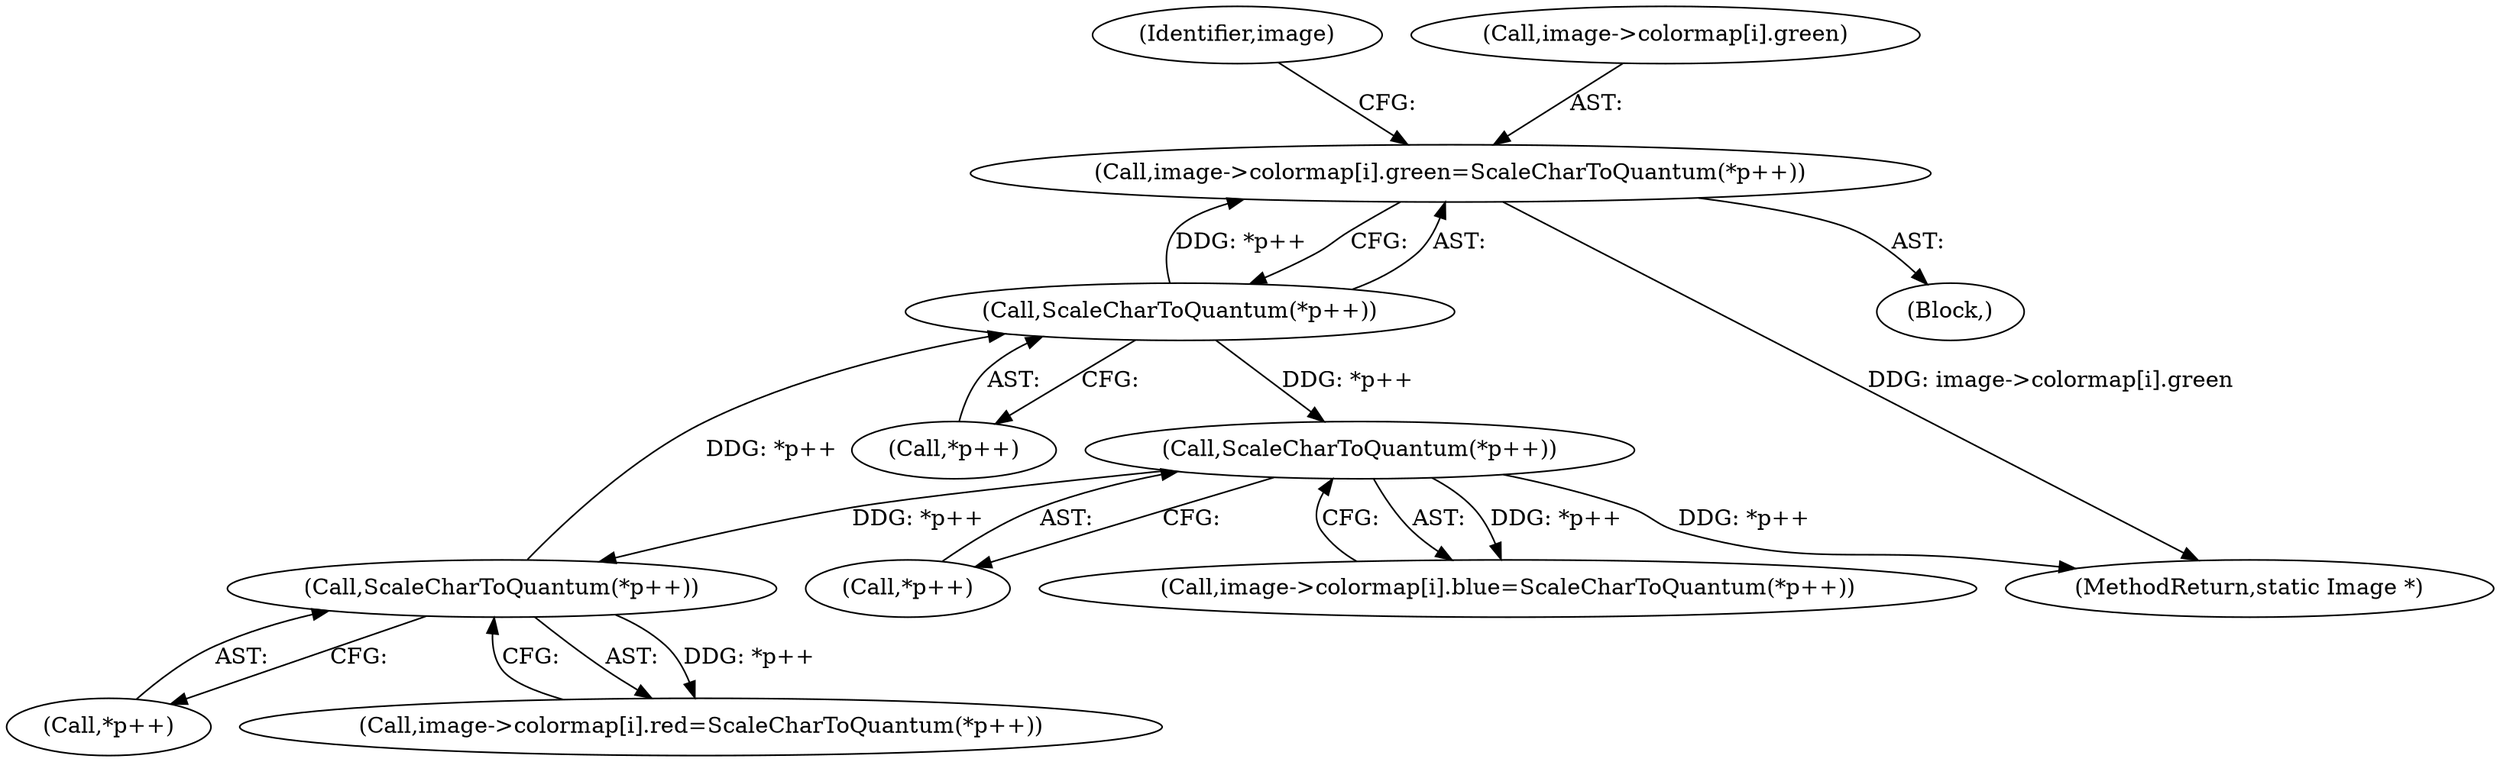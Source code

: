 digraph "0_ImageMagick_f6e9d0d9955e85bdd7540b251cd50d598dacc5e6_32@array" {
"1000352" [label="(Call,image->colormap[i].green=ScaleCharToQuantum(*p++))"];
"1000360" [label="(Call,ScaleCharToQuantum(*p++))"];
"1000348" [label="(Call,ScaleCharToQuantum(*p++))"];
"1000372" [label="(Call,ScaleCharToQuantum(*p++))"];
"1000361" [label="(Call,*p++)"];
"1000372" [label="(Call,ScaleCharToQuantum(*p++))"];
"1000665" [label="(MethodReturn,static Image *)"];
"1000364" [label="(Call,image->colormap[i].blue=ScaleCharToQuantum(*p++))"];
"1000349" [label="(Call,*p++)"];
"1000368" [label="(Identifier,image)"];
"1000339" [label="(Block,)"];
"1000352" [label="(Call,image->colormap[i].green=ScaleCharToQuantum(*p++))"];
"1000373" [label="(Call,*p++)"];
"1000353" [label="(Call,image->colormap[i].green)"];
"1000348" [label="(Call,ScaleCharToQuantum(*p++))"];
"1000340" [label="(Call,image->colormap[i].red=ScaleCharToQuantum(*p++))"];
"1000360" [label="(Call,ScaleCharToQuantum(*p++))"];
"1000352" -> "1000339"  [label="AST: "];
"1000352" -> "1000360"  [label="CFG: "];
"1000353" -> "1000352"  [label="AST: "];
"1000360" -> "1000352"  [label="AST: "];
"1000368" -> "1000352"  [label="CFG: "];
"1000352" -> "1000665"  [label="DDG: image->colormap[i].green"];
"1000360" -> "1000352"  [label="DDG: *p++"];
"1000360" -> "1000361"  [label="CFG: "];
"1000361" -> "1000360"  [label="AST: "];
"1000348" -> "1000360"  [label="DDG: *p++"];
"1000360" -> "1000372"  [label="DDG: *p++"];
"1000348" -> "1000340"  [label="AST: "];
"1000348" -> "1000349"  [label="CFG: "];
"1000349" -> "1000348"  [label="AST: "];
"1000340" -> "1000348"  [label="CFG: "];
"1000348" -> "1000340"  [label="DDG: *p++"];
"1000372" -> "1000348"  [label="DDG: *p++"];
"1000372" -> "1000364"  [label="AST: "];
"1000372" -> "1000373"  [label="CFG: "];
"1000373" -> "1000372"  [label="AST: "];
"1000364" -> "1000372"  [label="CFG: "];
"1000372" -> "1000665"  [label="DDG: *p++"];
"1000372" -> "1000364"  [label="DDG: *p++"];
}
